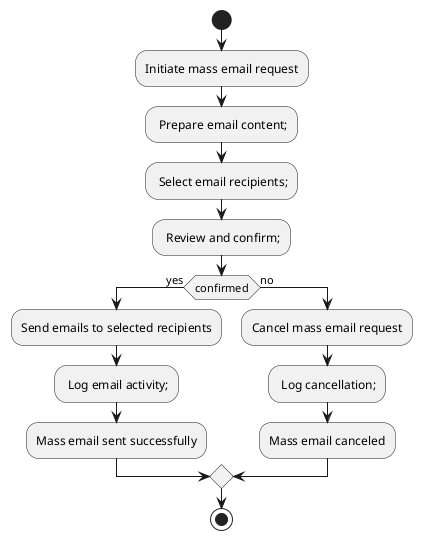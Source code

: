@startuml "Send mass email"
|User|
start

:Initiate mass email request;
- Prepare email content;
- Select email recipients;
- Review and confirm;
if (confirmed) then (yes)
  :Send emails to selected recipients;
  - Log email activity;
  :Mass email sent successfully;
else (no)
  :Cancel mass email request;
  - Log cancellation;
  :Mass email canceled;
endif

stop
@enduml
